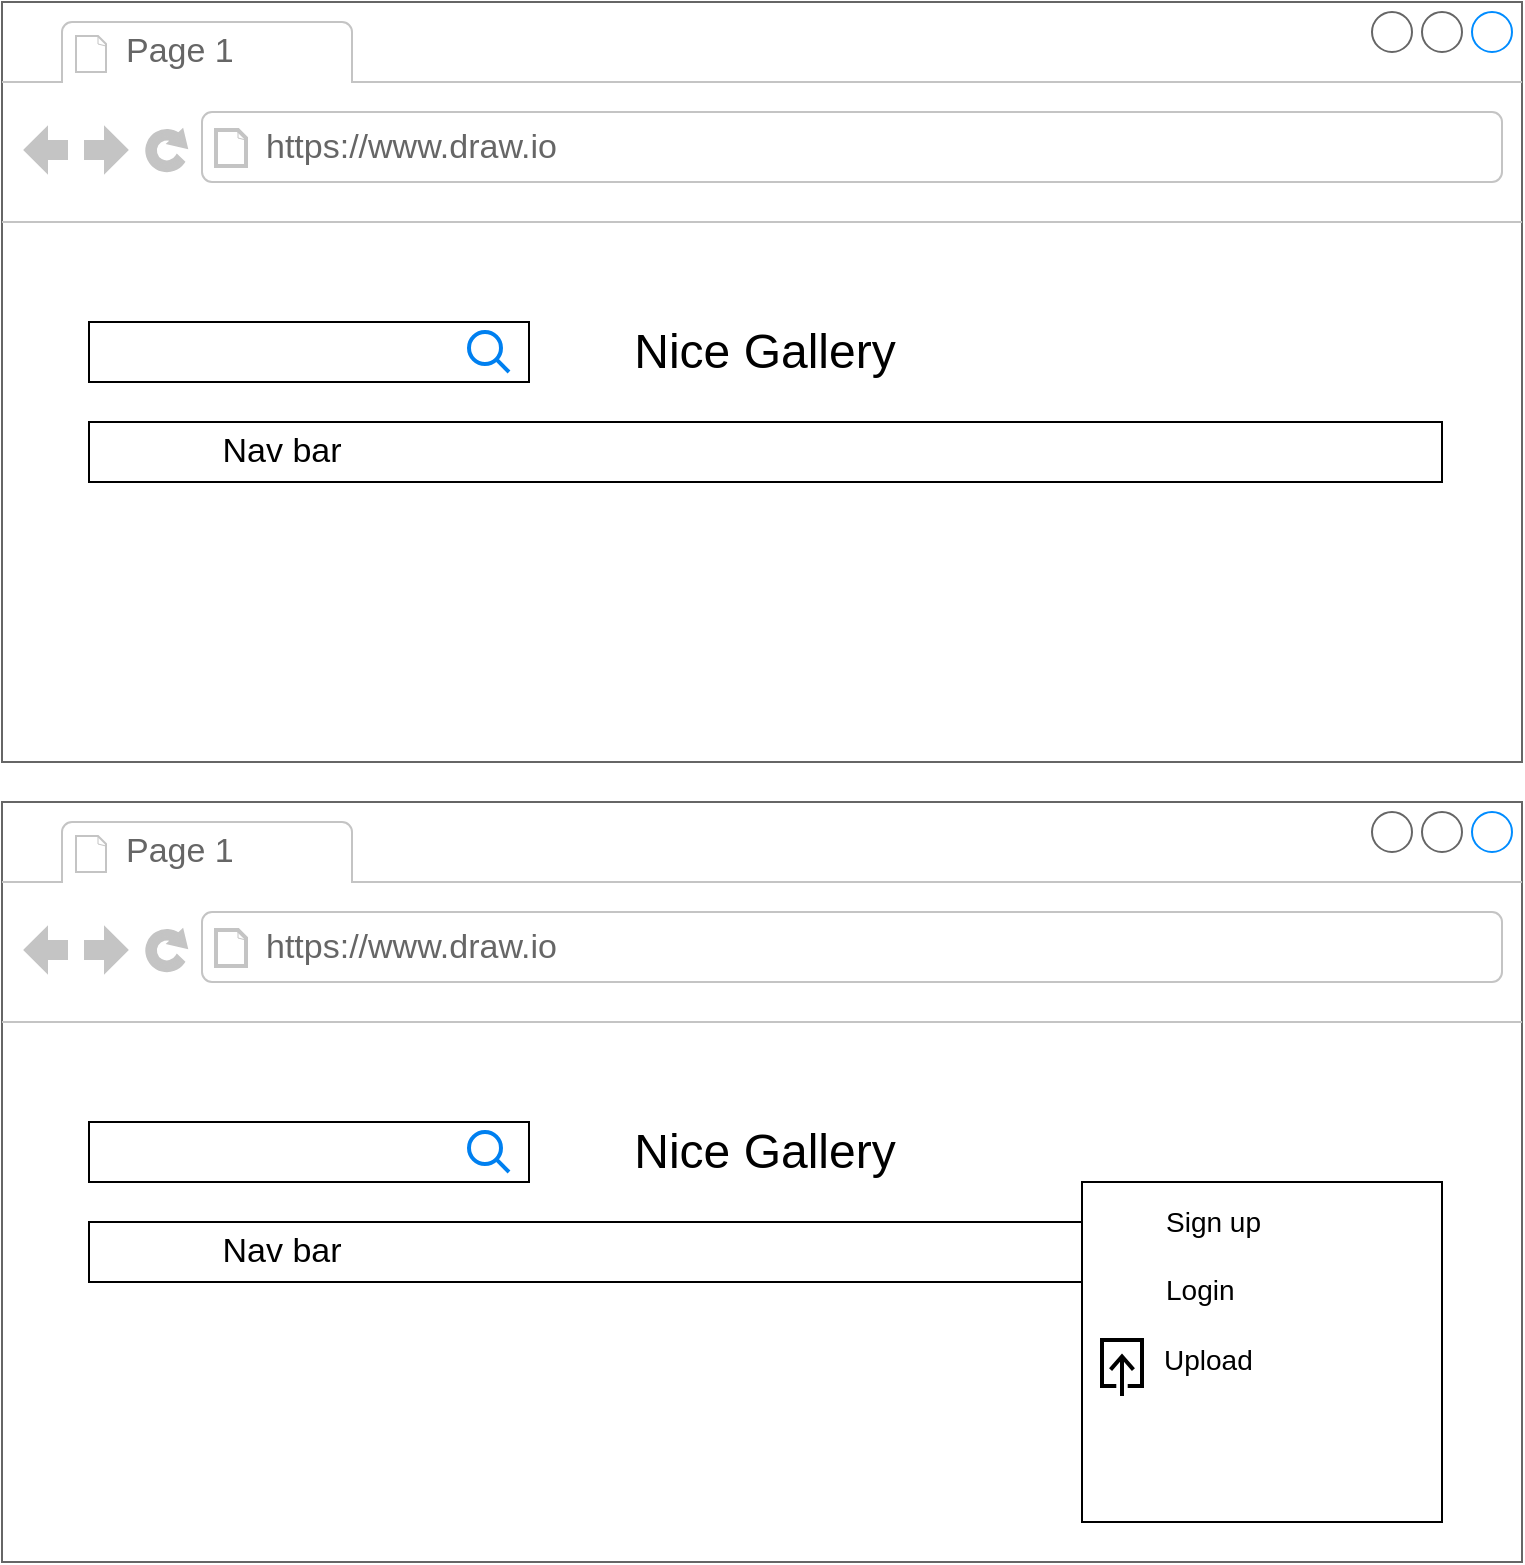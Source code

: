 <mxfile version="12.5.1" type="github">
  <diagram id="A18nGdBbwxPAaSA6_bi8" name="Header">
    <mxGraphModel dx="932" dy="593" grid="1" gridSize="10" guides="1" tooltips="1" connect="1" arrows="1" fold="1" page="1" pageScale="1" pageWidth="827" pageHeight="1169" math="0" shadow="0">
      <root>
        <mxCell id="0"/>
        <mxCell id="1" parent="0"/>
        <mxCell id="4ltpYzZoRs7PCbjqY4Qz-1" value="" style="strokeWidth=1;shadow=0;dashed=0;align=center;html=1;shape=mxgraph.mockup.containers.browserWindow;rSize=0;strokeColor=#666666;strokeColor2=#008cff;strokeColor3=#c4c4c4;mainText=,;recursiveResize=0;" vertex="1" parent="1">
          <mxGeometry x="40" y="40" width="760" height="380" as="geometry"/>
        </mxCell>
        <mxCell id="4ltpYzZoRs7PCbjqY4Qz-2" value="Page 1" style="strokeWidth=1;shadow=0;dashed=0;align=center;html=1;shape=mxgraph.mockup.containers.anchor;fontSize=17;fontColor=#666666;align=left;" vertex="1" parent="4ltpYzZoRs7PCbjqY4Qz-1">
          <mxGeometry x="60" y="12" width="110" height="26" as="geometry"/>
        </mxCell>
        <mxCell id="4ltpYzZoRs7PCbjqY4Qz-3" value="https://www.draw.io" style="strokeWidth=1;shadow=0;dashed=0;align=center;html=1;shape=mxgraph.mockup.containers.anchor;rSize=0;fontSize=17;fontColor=#666666;align=left;" vertex="1" parent="4ltpYzZoRs7PCbjqY4Qz-1">
          <mxGeometry x="130" y="60" width="250" height="26" as="geometry"/>
        </mxCell>
        <mxCell id="4ltpYzZoRs7PCbjqY4Qz-4" value="Nice Gallery" style="text;html=1;strokeColor=none;fillColor=none;align=center;verticalAlign=middle;whiteSpace=wrap;rounded=0;fontSize=24;" vertex="1" parent="4ltpYzZoRs7PCbjqY4Qz-1">
          <mxGeometry x="298.38" y="165" width="166.75" height="20" as="geometry"/>
        </mxCell>
        <mxCell id="4ltpYzZoRs7PCbjqY4Qz-5" value="" style="rounded=0;whiteSpace=wrap;html=1;fontSize=17;" vertex="1" parent="4ltpYzZoRs7PCbjqY4Qz-1">
          <mxGeometry x="43.5" y="160" width="220" height="30" as="geometry"/>
        </mxCell>
        <mxCell id="4ltpYzZoRs7PCbjqY4Qz-10" value="" style="html=1;verticalLabelPosition=bottom;align=center;labelBackgroundColor=#ffffff;verticalAlign=top;strokeWidth=2;strokeColor=#0080F0;shadow=0;dashed=0;shape=mxgraph.ios7.icons.looking_glass;fontSize=17;" vertex="1" parent="4ltpYzZoRs7PCbjqY4Qz-1">
          <mxGeometry x="233.5" y="165" width="20" height="20" as="geometry"/>
        </mxCell>
        <mxCell id="4ltpYzZoRs7PCbjqY4Qz-11" value="" style="shape=image;html=1;verticalAlign=top;verticalLabelPosition=bottom;labelBackgroundColor=#ffffff;imageAspect=0;aspect=fixed;image=https://cdn3.iconfinder.com/data/icons/peelicons-vol-1/50/Pinterest-128.png;fontSize=17;" vertex="1" parent="4ltpYzZoRs7PCbjqY4Qz-1">
          <mxGeometry x="636" y="161" width="28" height="28" as="geometry"/>
        </mxCell>
        <mxCell id="4ltpYzZoRs7PCbjqY4Qz-12" value="" style="shape=image;html=1;verticalAlign=top;verticalLabelPosition=bottom;labelBackgroundColor=#ffffff;imageAspect=0;aspect=fixed;image=https://cdn3.iconfinder.com/data/icons/peelicons-vol-1/50/Twitter-128.png;fontSize=17;" vertex="1" parent="4ltpYzZoRs7PCbjqY4Qz-1">
          <mxGeometry x="556" y="161" width="28" height="28" as="geometry"/>
        </mxCell>
        <mxCell id="4ltpYzZoRs7PCbjqY4Qz-13" value="" style="shape=image;html=1;verticalAlign=top;verticalLabelPosition=bottom;labelBackgroundColor=#ffffff;imageAspect=0;aspect=fixed;image=https://cdn3.iconfinder.com/data/icons/peelicons-vol-1/50/Intsagram-128.png;fontSize=17;" vertex="1" parent="4ltpYzZoRs7PCbjqY4Qz-1">
          <mxGeometry x="596" y="161" width="28" height="28" as="geometry"/>
        </mxCell>
        <mxCell id="4ltpYzZoRs7PCbjqY4Qz-14" value="" style="shape=image;html=1;verticalAlign=top;verticalLabelPosition=bottom;labelBackgroundColor=#ffffff;imageAspect=0;aspect=fixed;image=https://cdn3.iconfinder.com/data/icons/peelicons-vol-1/50/Facebook-128.png;fontSize=17;" vertex="1" parent="4ltpYzZoRs7PCbjqY4Qz-1">
          <mxGeometry x="516" y="161" width="28" height="28" as="geometry"/>
        </mxCell>
        <mxCell id="4ltpYzZoRs7PCbjqY4Qz-16" value="" style="rounded=0;whiteSpace=wrap;html=1;fontSize=17;" vertex="1" parent="4ltpYzZoRs7PCbjqY4Qz-1">
          <mxGeometry x="43.5" y="210" width="676.5" height="30" as="geometry"/>
        </mxCell>
        <mxCell id="4ltpYzZoRs7PCbjqY4Qz-17" value="Nav bar" style="text;html=1;strokeColor=none;fillColor=none;align=center;verticalAlign=middle;whiteSpace=wrap;rounded=0;fontSize=17;" vertex="1" parent="4ltpYzZoRs7PCbjqY4Qz-1">
          <mxGeometry x="60" y="215" width="160" height="20" as="geometry"/>
        </mxCell>
        <mxCell id="4ltpYzZoRs7PCbjqY4Qz-26" value="" style="shape=image;html=1;verticalAlign=top;verticalLabelPosition=bottom;labelBackgroundColor=#ffffff;imageAspect=0;aspect=fixed;image=https://cdn4.iconfinder.com/data/icons/wirecons-free-vector-icons/32/menu-alt-128.png;fontSize=24;" vertex="1" parent="4ltpYzZoRs7PCbjqY4Qz-1">
          <mxGeometry x="692" y="162" width="28" height="28" as="geometry"/>
        </mxCell>
        <mxCell id="4ltpYzZoRs7PCbjqY4Qz-27" value="" style="strokeWidth=1;shadow=0;dashed=0;align=center;html=1;shape=mxgraph.mockup.containers.browserWindow;rSize=0;strokeColor=#666666;strokeColor2=#008cff;strokeColor3=#c4c4c4;mainText=,;recursiveResize=0;" vertex="1" parent="1">
          <mxGeometry x="40" y="440" width="760" height="380" as="geometry"/>
        </mxCell>
        <mxCell id="4ltpYzZoRs7PCbjqY4Qz-28" value="Page 1" style="strokeWidth=1;shadow=0;dashed=0;align=center;html=1;shape=mxgraph.mockup.containers.anchor;fontSize=17;fontColor=#666666;align=left;" vertex="1" parent="4ltpYzZoRs7PCbjqY4Qz-27">
          <mxGeometry x="60" y="12" width="110" height="26" as="geometry"/>
        </mxCell>
        <mxCell id="4ltpYzZoRs7PCbjqY4Qz-29" value="https://www.draw.io" style="strokeWidth=1;shadow=0;dashed=0;align=center;html=1;shape=mxgraph.mockup.containers.anchor;rSize=0;fontSize=17;fontColor=#666666;align=left;" vertex="1" parent="4ltpYzZoRs7PCbjqY4Qz-27">
          <mxGeometry x="130" y="60" width="250" height="26" as="geometry"/>
        </mxCell>
        <mxCell id="4ltpYzZoRs7PCbjqY4Qz-30" value="Nice Gallery" style="text;html=1;strokeColor=none;fillColor=none;align=center;verticalAlign=middle;whiteSpace=wrap;rounded=0;fontSize=24;" vertex="1" parent="4ltpYzZoRs7PCbjqY4Qz-27">
          <mxGeometry x="298.38" y="165" width="166.75" height="20" as="geometry"/>
        </mxCell>
        <mxCell id="4ltpYzZoRs7PCbjqY4Qz-31" value="" style="rounded=0;whiteSpace=wrap;html=1;fontSize=17;" vertex="1" parent="4ltpYzZoRs7PCbjqY4Qz-27">
          <mxGeometry x="43.5" y="160" width="220" height="30" as="geometry"/>
        </mxCell>
        <mxCell id="4ltpYzZoRs7PCbjqY4Qz-32" value="" style="html=1;verticalLabelPosition=bottom;align=center;labelBackgroundColor=#ffffff;verticalAlign=top;strokeWidth=2;strokeColor=#0080F0;shadow=0;dashed=0;shape=mxgraph.ios7.icons.looking_glass;fontSize=17;" vertex="1" parent="4ltpYzZoRs7PCbjqY4Qz-27">
          <mxGeometry x="233.5" y="165" width="20" height="20" as="geometry"/>
        </mxCell>
        <mxCell id="4ltpYzZoRs7PCbjqY4Qz-33" value="" style="shape=image;html=1;verticalAlign=top;verticalLabelPosition=bottom;labelBackgroundColor=#ffffff;imageAspect=0;aspect=fixed;image=https://cdn3.iconfinder.com/data/icons/peelicons-vol-1/50/Pinterest-128.png;fontSize=17;" vertex="1" parent="4ltpYzZoRs7PCbjqY4Qz-27">
          <mxGeometry x="636" y="161" width="28" height="28" as="geometry"/>
        </mxCell>
        <mxCell id="4ltpYzZoRs7PCbjqY4Qz-34" value="" style="shape=image;html=1;verticalAlign=top;verticalLabelPosition=bottom;labelBackgroundColor=#ffffff;imageAspect=0;aspect=fixed;image=https://cdn3.iconfinder.com/data/icons/peelicons-vol-1/50/Twitter-128.png;fontSize=17;" vertex="1" parent="4ltpYzZoRs7PCbjqY4Qz-27">
          <mxGeometry x="556" y="161" width="28" height="28" as="geometry"/>
        </mxCell>
        <mxCell id="4ltpYzZoRs7PCbjqY4Qz-35" value="" style="shape=image;html=1;verticalAlign=top;verticalLabelPosition=bottom;labelBackgroundColor=#ffffff;imageAspect=0;aspect=fixed;image=https://cdn3.iconfinder.com/data/icons/peelicons-vol-1/50/Intsagram-128.png;fontSize=17;" vertex="1" parent="4ltpYzZoRs7PCbjqY4Qz-27">
          <mxGeometry x="596" y="161" width="28" height="28" as="geometry"/>
        </mxCell>
        <mxCell id="4ltpYzZoRs7PCbjqY4Qz-36" value="" style="shape=image;html=1;verticalAlign=top;verticalLabelPosition=bottom;labelBackgroundColor=#ffffff;imageAspect=0;aspect=fixed;image=https://cdn3.iconfinder.com/data/icons/peelicons-vol-1/50/Facebook-128.png;fontSize=17;" vertex="1" parent="4ltpYzZoRs7PCbjqY4Qz-27">
          <mxGeometry x="516" y="161" width="28" height="28" as="geometry"/>
        </mxCell>
        <mxCell id="4ltpYzZoRs7PCbjqY4Qz-37" value="" style="rounded=0;whiteSpace=wrap;html=1;fontSize=17;" vertex="1" parent="4ltpYzZoRs7PCbjqY4Qz-27">
          <mxGeometry x="43.5" y="210" width="676.5" height="30" as="geometry"/>
        </mxCell>
        <mxCell id="4ltpYzZoRs7PCbjqY4Qz-38" value="Nav bar" style="text;html=1;strokeColor=none;fillColor=none;align=center;verticalAlign=middle;whiteSpace=wrap;rounded=0;fontSize=17;" vertex="1" parent="4ltpYzZoRs7PCbjqY4Qz-27">
          <mxGeometry x="60" y="215" width="160" height="20" as="geometry"/>
        </mxCell>
        <mxCell id="4ltpYzZoRs7PCbjqY4Qz-39" value="" style="shape=image;html=1;verticalAlign=top;verticalLabelPosition=bottom;labelBackgroundColor=#ffffff;imageAspect=0;aspect=fixed;image=https://cdn4.iconfinder.com/data/icons/wirecons-free-vector-icons/32/menu-alt-128.png;fontSize=24;" vertex="1" parent="4ltpYzZoRs7PCbjqY4Qz-27">
          <mxGeometry x="692" y="162" width="28" height="28" as="geometry"/>
        </mxCell>
        <mxCell id="4ltpYzZoRs7PCbjqY4Qz-40" value="" style="rounded=0;whiteSpace=wrap;html=1;fontSize=24;" vertex="1" parent="4ltpYzZoRs7PCbjqY4Qz-27">
          <mxGeometry x="540" y="190" width="180" height="170" as="geometry"/>
        </mxCell>
        <mxCell id="4ltpYzZoRs7PCbjqY4Qz-41" value="Sign up" style="text;html=1;strokeColor=none;fillColor=none;align=left;verticalAlign=middle;whiteSpace=wrap;rounded=0;fontSize=14;" vertex="1" parent="4ltpYzZoRs7PCbjqY4Qz-27">
          <mxGeometry x="580" y="200" width="110" height="20" as="geometry"/>
        </mxCell>
        <mxCell id="4ltpYzZoRs7PCbjqY4Qz-42" value="Login" style="text;html=1;strokeColor=none;fillColor=none;align=left;verticalAlign=middle;whiteSpace=wrap;rounded=0;fontSize=14;" vertex="1" parent="4ltpYzZoRs7PCbjqY4Qz-27">
          <mxGeometry x="580" y="234" width="110" height="20" as="geometry"/>
        </mxCell>
        <mxCell id="4ltpYzZoRs7PCbjqY4Qz-43" value="Upload" style="text;html=1;strokeColor=none;fillColor=none;align=left;verticalAlign=middle;whiteSpace=wrap;rounded=0;fontSize=14;" vertex="1" parent="4ltpYzZoRs7PCbjqY4Qz-27">
          <mxGeometry x="579" y="269" width="110" height="20" as="geometry"/>
        </mxCell>
        <mxCell id="4ltpYzZoRs7PCbjqY4Qz-44" value="" style="shape=image;html=1;verticalAlign=top;verticalLabelPosition=bottom;labelBackgroundColor=#ffffff;imageAspect=0;aspect=fixed;image=https://cdn4.iconfinder.com/data/icons/hodgepodge-free/32/login_account_enter_door-128.png;fontSize=14;align=left;" vertex="1" parent="4ltpYzZoRs7PCbjqY4Qz-27">
          <mxGeometry x="544" y="200" width="28" height="28" as="geometry"/>
        </mxCell>
        <mxCell id="4ltpYzZoRs7PCbjqY4Qz-45" value="" style="shape=image;html=1;verticalAlign=top;verticalLabelPosition=bottom;labelBackgroundColor=#ffffff;imageAspect=0;aspect=fixed;image=https://cdn3.iconfinder.com/data/icons/watchify-v1-0-32px/32/lock-128.png;fontSize=14;align=left;" vertex="1" parent="4ltpYzZoRs7PCbjqY4Qz-27">
          <mxGeometry x="544" y="230" width="28" height="28" as="geometry"/>
        </mxCell>
        <mxCell id="4ltpYzZoRs7PCbjqY4Qz-46" value="" style="html=1;verticalLabelPosition=bottom;align=center;labelBackgroundColor=#ffffff;verticalAlign=top;strokeWidth=2;strokeColor=#000000;shadow=0;dashed=0;shape=mxgraph.ios7.icons.up;fontSize=14;" vertex="1" parent="4ltpYzZoRs7PCbjqY4Qz-27">
          <mxGeometry x="550" y="269" width="20" height="28" as="geometry"/>
        </mxCell>
      </root>
    </mxGraphModel>
  </diagram>
</mxfile>
